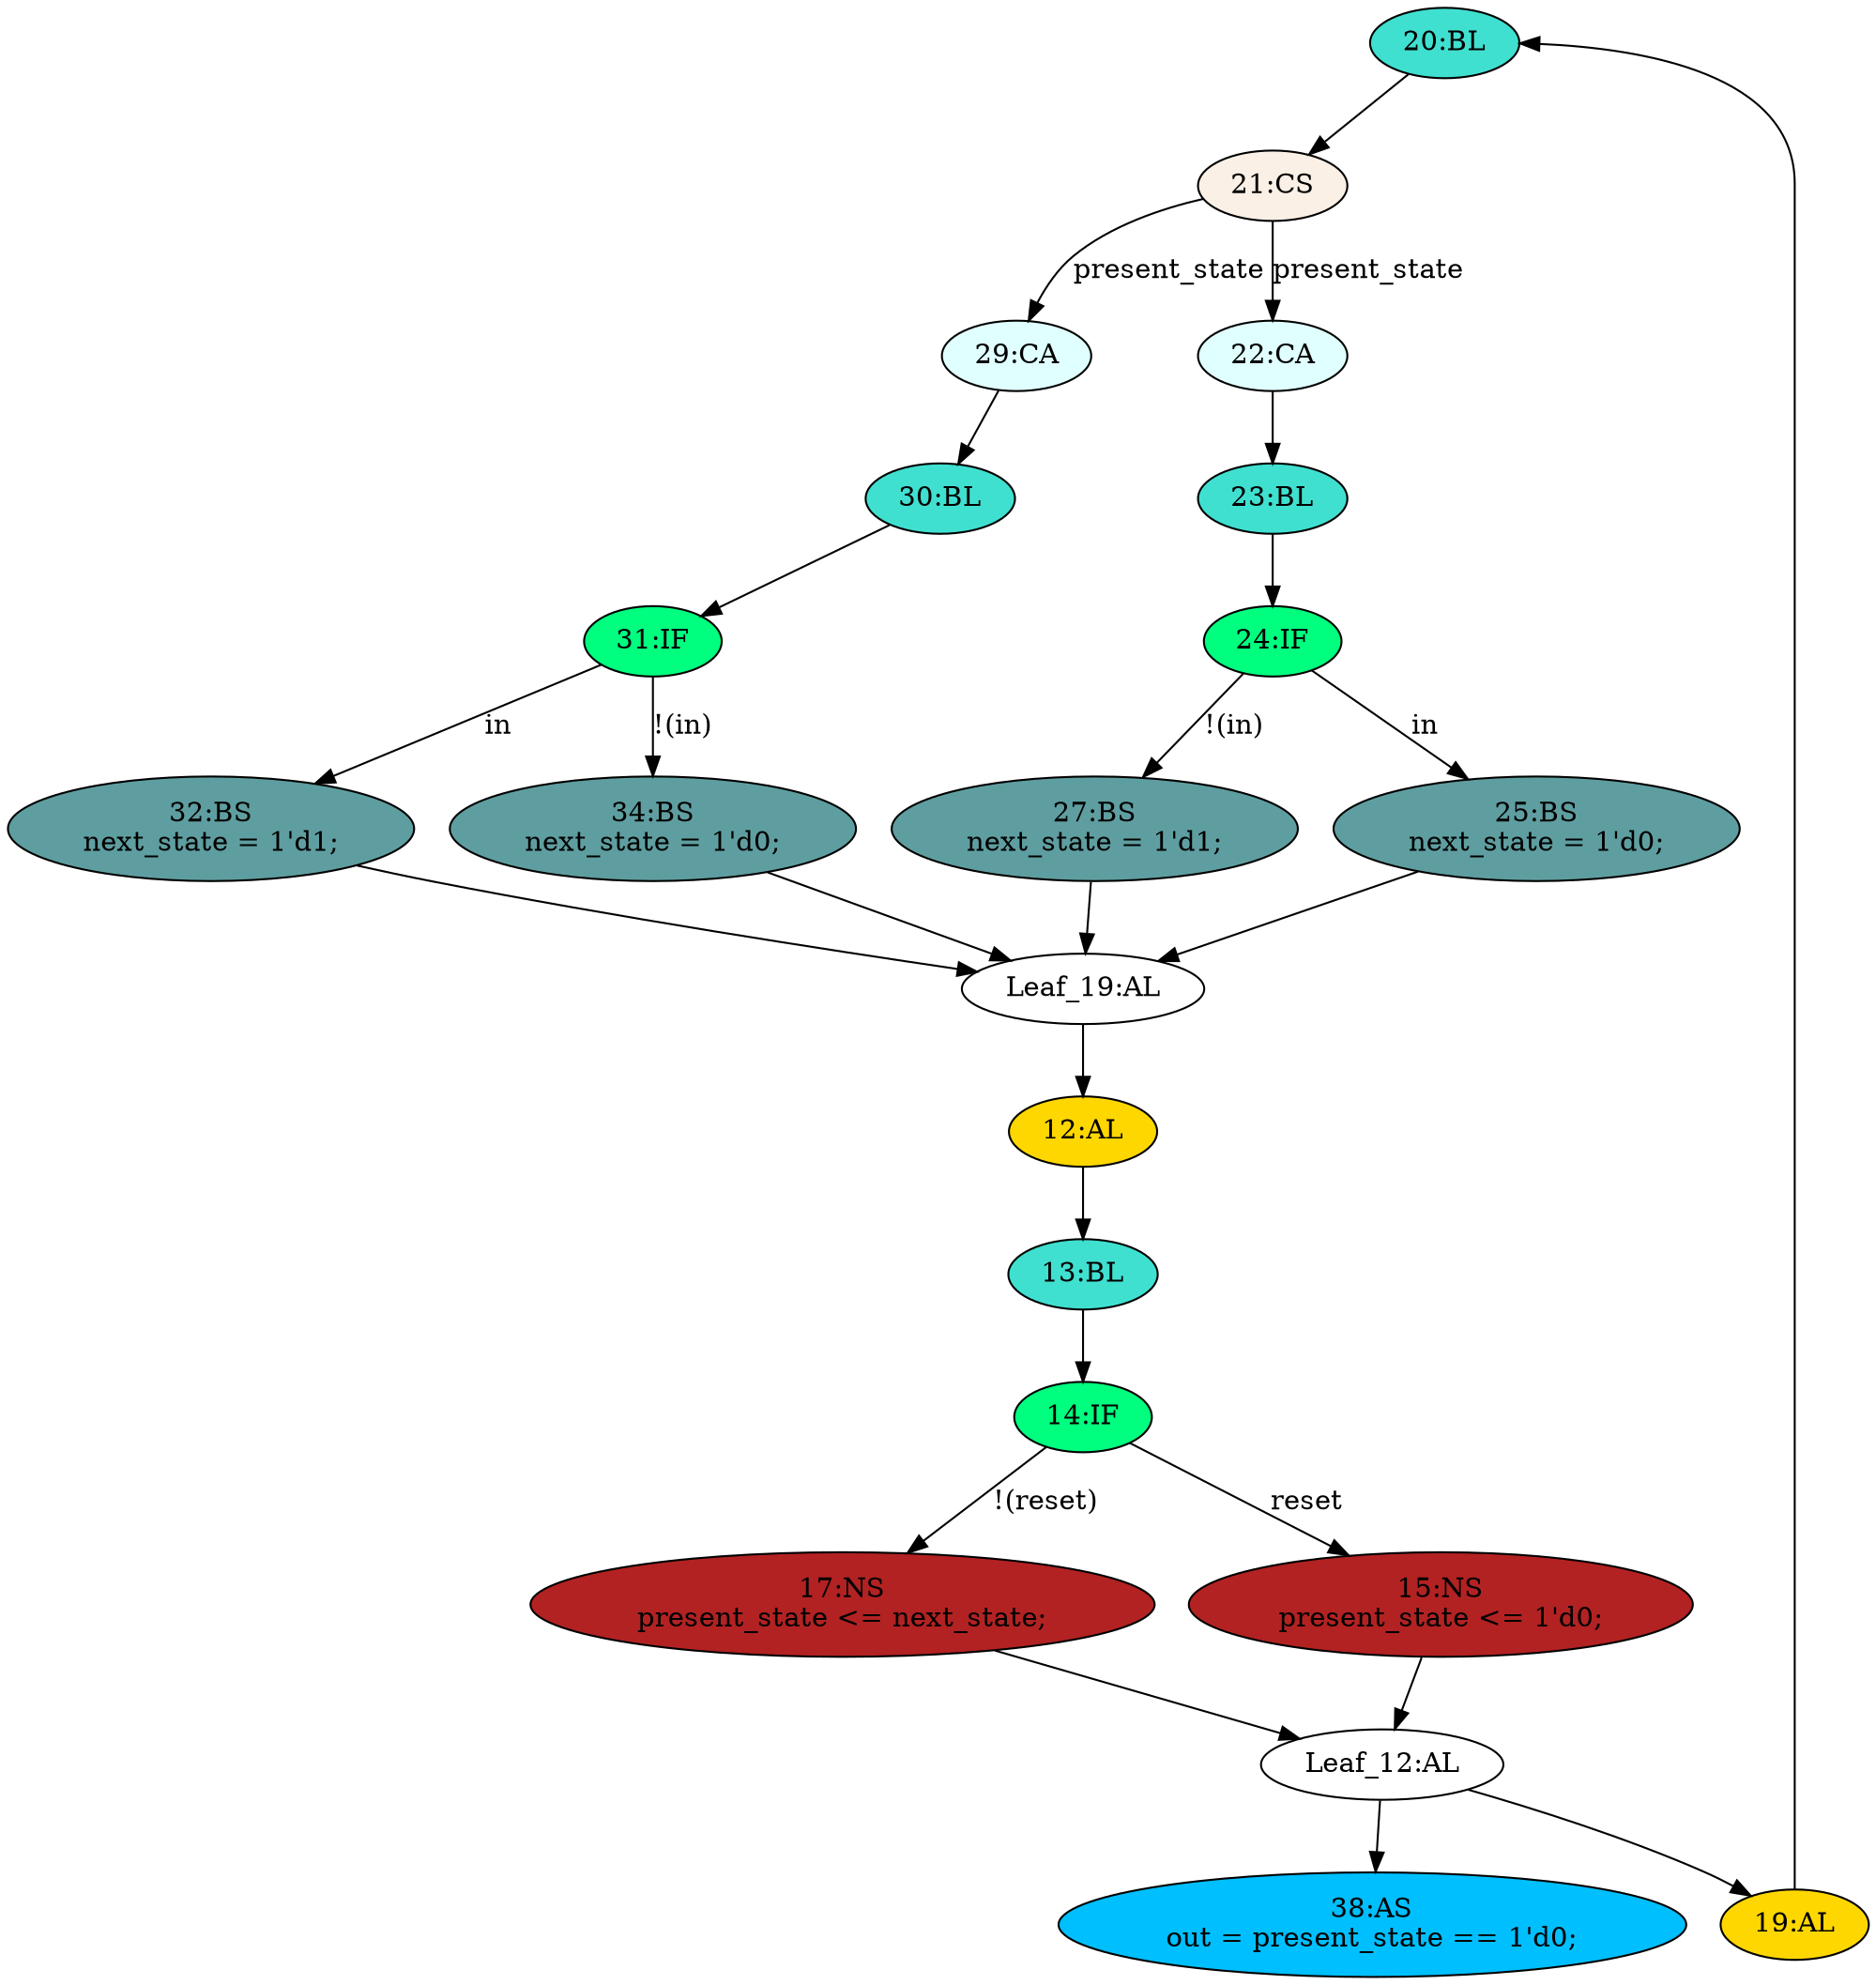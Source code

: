 strict digraph "compose( ,  )" {
	node [label="\N"];
	"20:BL"	[ast="<pyverilog.vparser.ast.Block object at 0x7f67f7b31050>",
		fillcolor=turquoise,
		label="20:BL",
		statements="[]",
		style=filled,
		typ=Block];
	"21:CS"	[ast="<pyverilog.vparser.ast.CaseStatement object at 0x7f67f7b26e90>",
		fillcolor=linen,
		label="21:CS",
		statements="[]",
		style=filled,
		typ=CaseStatement];
	"20:BL" -> "21:CS"	[cond="[]",
		lineno=None];
	"34:BS"	[ast="<pyverilog.vparser.ast.BlockingSubstitution object at 0x7f67f96a8ad0>",
		fillcolor=cadetblue,
		label="34:BS
next_state = 1'd0;",
		statements="[<pyverilog.vparser.ast.BlockingSubstitution object at 0x7f67f96a8ad0>]",
		style=filled,
		typ=BlockingSubstitution];
	"Leaf_19:AL"	[def_var="['next_state']",
		label="Leaf_19:AL"];
	"34:BS" -> "Leaf_19:AL"	[cond="[]",
		lineno=None];
	"32:BS"	[ast="<pyverilog.vparser.ast.BlockingSubstitution object at 0x7f67f7ba0a50>",
		fillcolor=cadetblue,
		label="32:BS
next_state = 1'd1;",
		statements="[<pyverilog.vparser.ast.BlockingSubstitution object at 0x7f67f7ba0a50>]",
		style=filled,
		typ=BlockingSubstitution];
	"32:BS" -> "Leaf_19:AL"	[cond="[]",
		lineno=None];
	"24:IF"	[ast="<pyverilog.vparser.ast.IfStatement object at 0x7f67f7b26150>",
		fillcolor=springgreen,
		label="24:IF",
		statements="[]",
		style=filled,
		typ=IfStatement];
	"25:BS"	[ast="<pyverilog.vparser.ast.BlockingSubstitution object at 0x7f67f7b26450>",
		fillcolor=cadetblue,
		label="25:BS
next_state = 1'd0;",
		statements="[<pyverilog.vparser.ast.BlockingSubstitution object at 0x7f67f7b26450>]",
		style=filled,
		typ=BlockingSubstitution];
	"24:IF" -> "25:BS"	[cond="['in']",
		label=in,
		lineno=24];
	"27:BS"	[ast="<pyverilog.vparser.ast.BlockingSubstitution object at 0x7f67f7b26550>",
		fillcolor=cadetblue,
		label="27:BS
next_state = 1'd1;",
		statements="[<pyverilog.vparser.ast.BlockingSubstitution object at 0x7f67f7b26550>]",
		style=filled,
		typ=BlockingSubstitution];
	"24:IF" -> "27:BS"	[cond="['in']",
		label="!(in)",
		lineno=24];
	"19:AL"	[ast="<pyverilog.vparser.ast.Always object at 0x7f67f7b46550>",
		clk_sens=False,
		fillcolor=gold,
		label="19:AL",
		sens="['in', 'present_state']",
		statements="[]",
		style=filled,
		typ=Always,
		use_var="['present_state', 'in']"];
	"19:AL" -> "20:BL"	[cond="[]",
		lineno=None];
	"25:BS" -> "Leaf_19:AL"	[cond="[]",
		lineno=None];
	"12:AL"	[ast="<pyverilog.vparser.ast.Always object at 0x7f67f7ad6810>",
		clk_sens=True,
		fillcolor=gold,
		label="12:AL",
		sens="['clk']",
		statements="[]",
		style=filled,
		typ=Always,
		use_var="['reset', 'next_state']"];
	"Leaf_19:AL" -> "12:AL";
	"23:BL"	[ast="<pyverilog.vparser.ast.Block object at 0x7f67f7b3d6d0>",
		fillcolor=turquoise,
		label="23:BL",
		statements="[]",
		style=filled,
		typ=Block];
	"23:BL" -> "24:IF"	[cond="[]",
		lineno=None];
	"22:CA"	[ast="<pyverilog.vparser.ast.Case object at 0x7f67f7b3dc50>",
		fillcolor=lightcyan,
		label="22:CA",
		statements="[]",
		style=filled,
		typ=Case];
	"22:CA" -> "23:BL"	[cond="[]",
		lineno=None];
	"38:AS"	[ast="<pyverilog.vparser.ast.Assign object at 0x7f67f7798c90>",
		def_var="['out']",
		fillcolor=deepskyblue,
		label="38:AS
out = present_state == 1'd0;",
		statements="[]",
		style=filled,
		typ=Assign,
		use_var="['present_state']"];
	"30:BL"	[ast="<pyverilog.vparser.ast.Block object at 0x7f67f7f41610>",
		fillcolor=turquoise,
		label="30:BL",
		statements="[]",
		style=filled,
		typ=Block];
	"31:IF"	[ast="<pyverilog.vparser.ast.IfStatement object at 0x7f67f7ba0650>",
		fillcolor=springgreen,
		label="31:IF",
		statements="[]",
		style=filled,
		typ=IfStatement];
	"30:BL" -> "31:IF"	[cond="[]",
		lineno=None];
	"27:BS" -> "Leaf_19:AL"	[cond="[]",
		lineno=None];
	"15:NS"	[ast="<pyverilog.vparser.ast.NonblockingSubstitution object at 0x7f67f7b23e10>",
		fillcolor=firebrick,
		label="15:NS
present_state <= 1'd0;",
		statements="[<pyverilog.vparser.ast.NonblockingSubstitution object at 0x7f67f7b23e10>]",
		style=filled,
		typ=NonblockingSubstitution];
	"Leaf_12:AL"	[def_var="['present_state']",
		label="Leaf_12:AL"];
	"15:NS" -> "Leaf_12:AL"	[cond="[]",
		lineno=None];
	"13:BL"	[ast="<pyverilog.vparser.ast.Block object at 0x7f67f7ad6bd0>",
		fillcolor=turquoise,
		label="13:BL",
		statements="[]",
		style=filled,
		typ=Block];
	"12:AL" -> "13:BL"	[cond="[]",
		lineno=None];
	"21:CS" -> "22:CA"	[cond="['present_state']",
		label=present_state,
		lineno=21];
	"29:CA"	[ast="<pyverilog.vparser.ast.Case object at 0x7f67f93bf450>",
		fillcolor=lightcyan,
		label="29:CA",
		statements="[]",
		style=filled,
		typ=Case];
	"21:CS" -> "29:CA"	[cond="['present_state']",
		label=present_state,
		lineno=21];
	"Leaf_12:AL" -> "19:AL";
	"Leaf_12:AL" -> "38:AS";
	"14:IF"	[ast="<pyverilog.vparser.ast.IfStatement object at 0x7f67f7b23890>",
		fillcolor=springgreen,
		label="14:IF",
		statements="[]",
		style=filled,
		typ=IfStatement];
	"13:BL" -> "14:IF"	[cond="[]",
		lineno=None];
	"31:IF" -> "34:BS"	[cond="['in']",
		label="!(in)",
		lineno=31];
	"31:IF" -> "32:BS"	[cond="['in']",
		label=in,
		lineno=31];
	"14:IF" -> "15:NS"	[cond="['reset']",
		label=reset,
		lineno=14];
	"17:NS"	[ast="<pyverilog.vparser.ast.NonblockingSubstitution object at 0x7f67f7ace550>",
		fillcolor=firebrick,
		label="17:NS
present_state <= next_state;",
		statements="[<pyverilog.vparser.ast.NonblockingSubstitution object at 0x7f67f7ace550>]",
		style=filled,
		typ=NonblockingSubstitution];
	"14:IF" -> "17:NS"	[cond="['reset']",
		label="!(reset)",
		lineno=14];
	"17:NS" -> "Leaf_12:AL"	[cond="[]",
		lineno=None];
	"29:CA" -> "30:BL"	[cond="[]",
		lineno=None];
}
